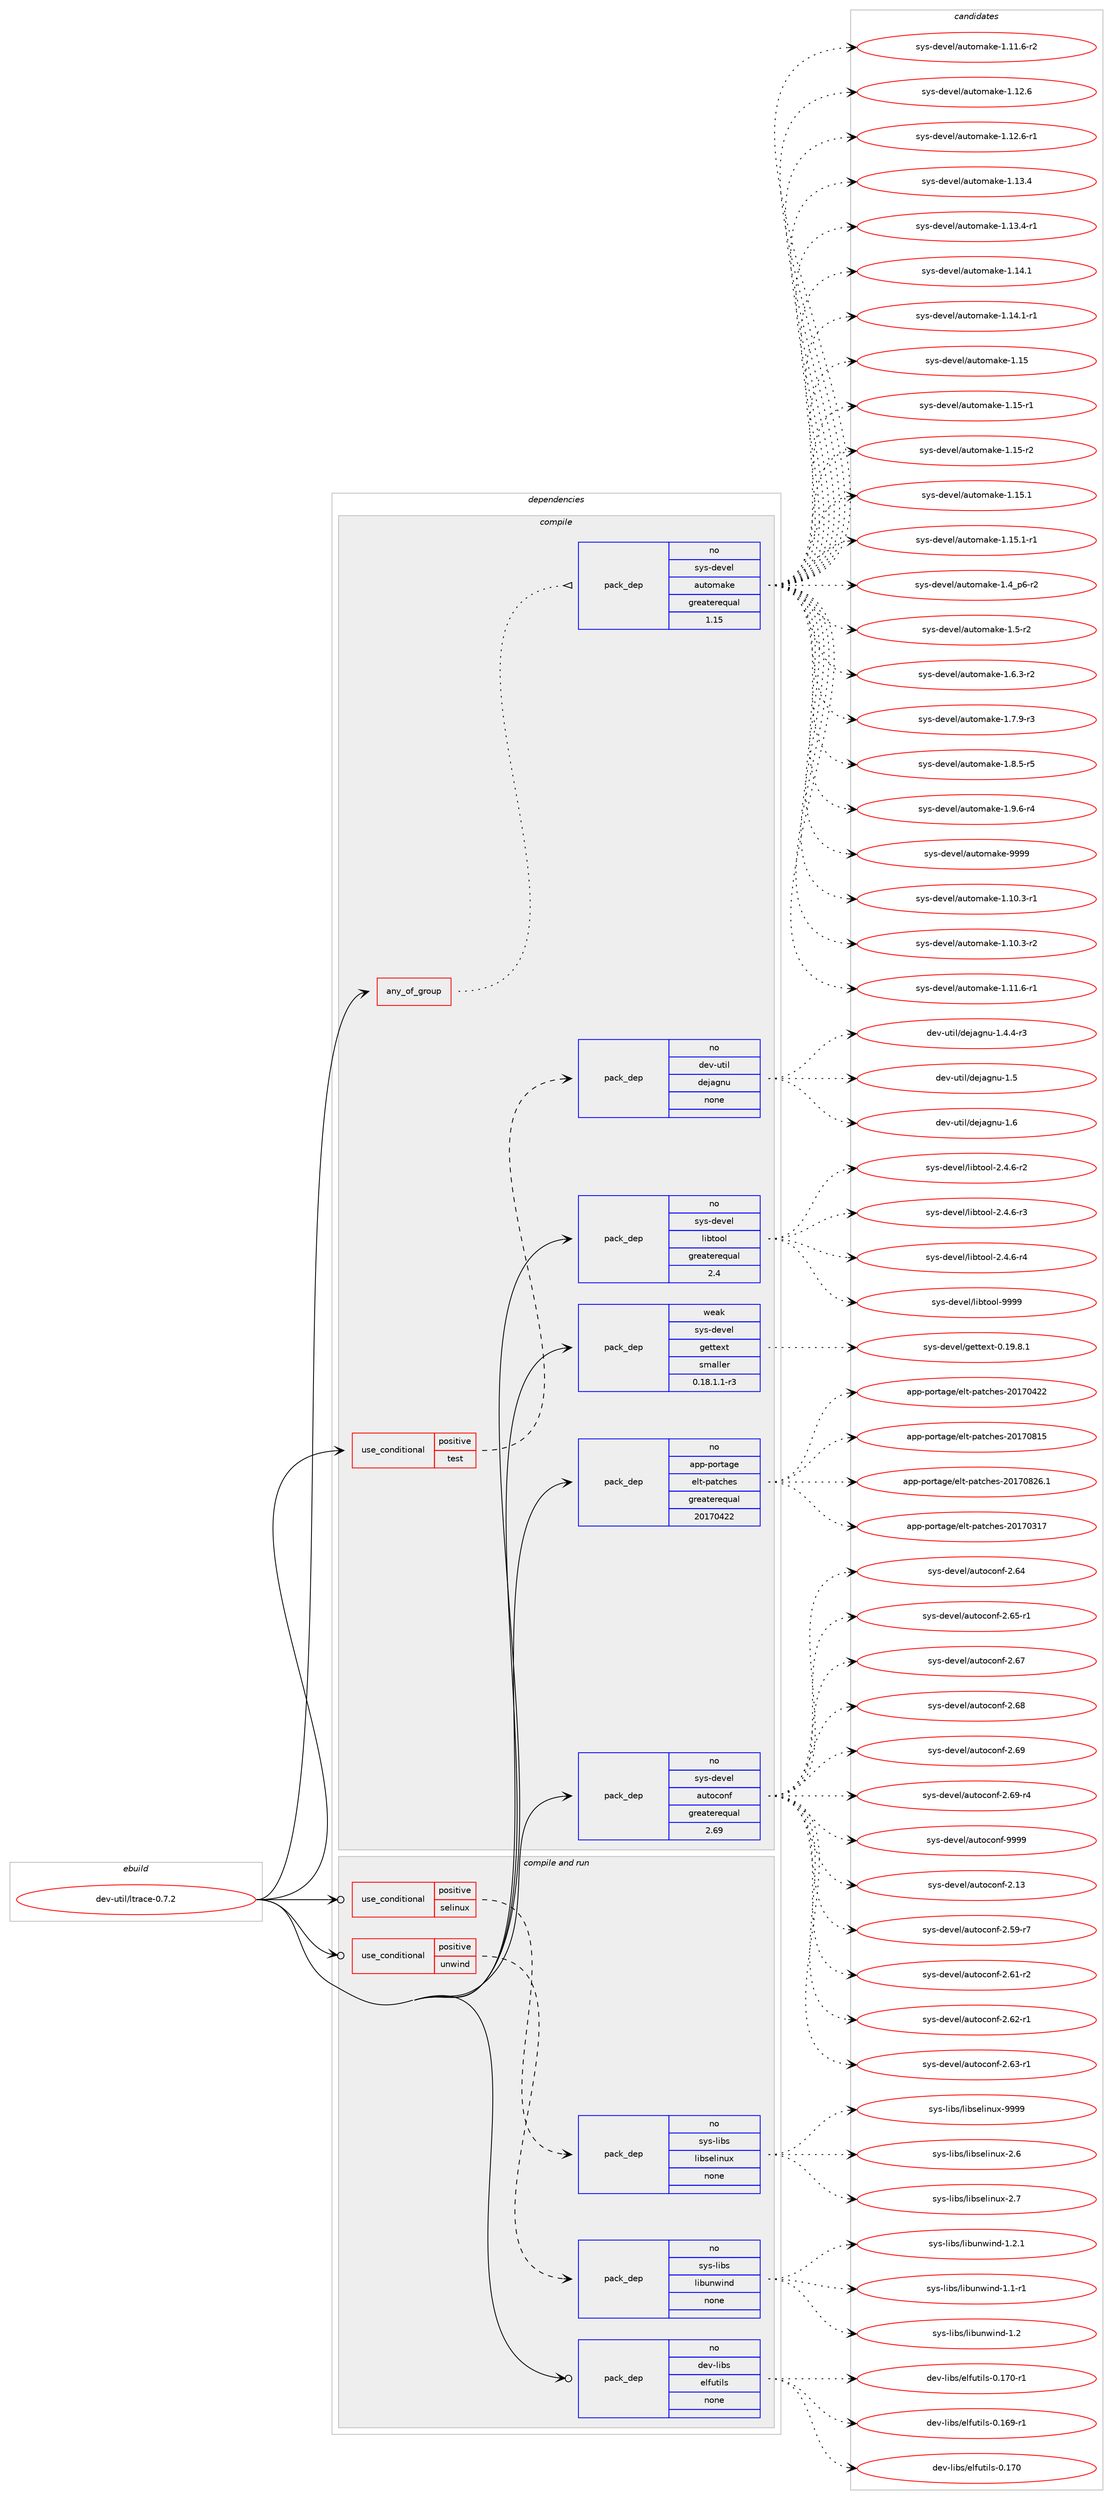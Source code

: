 digraph prolog {

# *************
# Graph options
# *************

newrank=true;
concentrate=true;
compound=true;
graph [rankdir=LR,fontname=Helvetica,fontsize=10,ranksep=1.5];#, ranksep=2.5, nodesep=0.2];
edge  [arrowhead=vee];
node  [fontname=Helvetica,fontsize=10];

# **********
# The ebuild
# **********

subgraph cluster_leftcol {
color=gray;
rank=same;
label=<<i>ebuild</i>>;
id [label="dev-util/ltrace-0.7.2", color=red, width=4, href="../dev-util/ltrace-0.7.2.svg"];
}

# ****************
# The dependencies
# ****************

subgraph cluster_midcol {
color=gray;
label=<<i>dependencies</i>>;
subgraph cluster_compile {
fillcolor="#eeeeee";
style=filled;
label=<<i>compile</i>>;
subgraph any4199 {
dependency286956 [label=<<TABLE BORDER="0" CELLBORDER="1" CELLSPACING="0" CELLPADDING="4"><TR><TD CELLPADDING="10">any_of_group</TD></TR></TABLE>>, shape=none, color=red];subgraph pack204295 {
dependency286957 [label=<<TABLE BORDER="0" CELLBORDER="1" CELLSPACING="0" CELLPADDING="4" WIDTH="220"><TR><TD ROWSPAN="6" CELLPADDING="30">pack_dep</TD></TR><TR><TD WIDTH="110">no</TD></TR><TR><TD>sys-devel</TD></TR><TR><TD>automake</TD></TR><TR><TD>greaterequal</TD></TR><TR><TD>1.15</TD></TR></TABLE>>, shape=none, color=blue];
}
dependency286956:e -> dependency286957:w [weight=20,style="dotted",arrowhead="oinv"];
}
id:e -> dependency286956:w [weight=20,style="solid",arrowhead="vee"];
subgraph cond78410 {
dependency286958 [label=<<TABLE BORDER="0" CELLBORDER="1" CELLSPACING="0" CELLPADDING="4"><TR><TD ROWSPAN="3" CELLPADDING="10">use_conditional</TD></TR><TR><TD>positive</TD></TR><TR><TD>test</TD></TR></TABLE>>, shape=none, color=red];
subgraph pack204296 {
dependency286959 [label=<<TABLE BORDER="0" CELLBORDER="1" CELLSPACING="0" CELLPADDING="4" WIDTH="220"><TR><TD ROWSPAN="6" CELLPADDING="30">pack_dep</TD></TR><TR><TD WIDTH="110">no</TD></TR><TR><TD>dev-util</TD></TR><TR><TD>dejagnu</TD></TR><TR><TD>none</TD></TR><TR><TD></TD></TR></TABLE>>, shape=none, color=blue];
}
dependency286958:e -> dependency286959:w [weight=20,style="dashed",arrowhead="vee"];
}
id:e -> dependency286958:w [weight=20,style="solid",arrowhead="vee"];
subgraph pack204297 {
dependency286960 [label=<<TABLE BORDER="0" CELLBORDER="1" CELLSPACING="0" CELLPADDING="4" WIDTH="220"><TR><TD ROWSPAN="6" CELLPADDING="30">pack_dep</TD></TR><TR><TD WIDTH="110">no</TD></TR><TR><TD>app-portage</TD></TR><TR><TD>elt-patches</TD></TR><TR><TD>greaterequal</TD></TR><TR><TD>20170422</TD></TR></TABLE>>, shape=none, color=blue];
}
id:e -> dependency286960:w [weight=20,style="solid",arrowhead="vee"];
subgraph pack204298 {
dependency286961 [label=<<TABLE BORDER="0" CELLBORDER="1" CELLSPACING="0" CELLPADDING="4" WIDTH="220"><TR><TD ROWSPAN="6" CELLPADDING="30">pack_dep</TD></TR><TR><TD WIDTH="110">no</TD></TR><TR><TD>sys-devel</TD></TR><TR><TD>autoconf</TD></TR><TR><TD>greaterequal</TD></TR><TR><TD>2.69</TD></TR></TABLE>>, shape=none, color=blue];
}
id:e -> dependency286961:w [weight=20,style="solid",arrowhead="vee"];
subgraph pack204299 {
dependency286962 [label=<<TABLE BORDER="0" CELLBORDER="1" CELLSPACING="0" CELLPADDING="4" WIDTH="220"><TR><TD ROWSPAN="6" CELLPADDING="30">pack_dep</TD></TR><TR><TD WIDTH="110">no</TD></TR><TR><TD>sys-devel</TD></TR><TR><TD>libtool</TD></TR><TR><TD>greaterequal</TD></TR><TR><TD>2.4</TD></TR></TABLE>>, shape=none, color=blue];
}
id:e -> dependency286962:w [weight=20,style="solid",arrowhead="vee"];
subgraph pack204300 {
dependency286963 [label=<<TABLE BORDER="0" CELLBORDER="1" CELLSPACING="0" CELLPADDING="4" WIDTH="220"><TR><TD ROWSPAN="6" CELLPADDING="30">pack_dep</TD></TR><TR><TD WIDTH="110">weak</TD></TR><TR><TD>sys-devel</TD></TR><TR><TD>gettext</TD></TR><TR><TD>smaller</TD></TR><TR><TD>0.18.1.1-r3</TD></TR></TABLE>>, shape=none, color=blue];
}
id:e -> dependency286963:w [weight=20,style="solid",arrowhead="vee"];
}
subgraph cluster_compileandrun {
fillcolor="#eeeeee";
style=filled;
label=<<i>compile and run</i>>;
subgraph cond78411 {
dependency286964 [label=<<TABLE BORDER="0" CELLBORDER="1" CELLSPACING="0" CELLPADDING="4"><TR><TD ROWSPAN="3" CELLPADDING="10">use_conditional</TD></TR><TR><TD>positive</TD></TR><TR><TD>selinux</TD></TR></TABLE>>, shape=none, color=red];
subgraph pack204301 {
dependency286965 [label=<<TABLE BORDER="0" CELLBORDER="1" CELLSPACING="0" CELLPADDING="4" WIDTH="220"><TR><TD ROWSPAN="6" CELLPADDING="30">pack_dep</TD></TR><TR><TD WIDTH="110">no</TD></TR><TR><TD>sys-libs</TD></TR><TR><TD>libselinux</TD></TR><TR><TD>none</TD></TR><TR><TD></TD></TR></TABLE>>, shape=none, color=blue];
}
dependency286964:e -> dependency286965:w [weight=20,style="dashed",arrowhead="vee"];
}
id:e -> dependency286964:w [weight=20,style="solid",arrowhead="odotvee"];
subgraph cond78412 {
dependency286966 [label=<<TABLE BORDER="0" CELLBORDER="1" CELLSPACING="0" CELLPADDING="4"><TR><TD ROWSPAN="3" CELLPADDING="10">use_conditional</TD></TR><TR><TD>positive</TD></TR><TR><TD>unwind</TD></TR></TABLE>>, shape=none, color=red];
subgraph pack204302 {
dependency286967 [label=<<TABLE BORDER="0" CELLBORDER="1" CELLSPACING="0" CELLPADDING="4" WIDTH="220"><TR><TD ROWSPAN="6" CELLPADDING="30">pack_dep</TD></TR><TR><TD WIDTH="110">no</TD></TR><TR><TD>sys-libs</TD></TR><TR><TD>libunwind</TD></TR><TR><TD>none</TD></TR><TR><TD></TD></TR></TABLE>>, shape=none, color=blue];
}
dependency286966:e -> dependency286967:w [weight=20,style="dashed",arrowhead="vee"];
}
id:e -> dependency286966:w [weight=20,style="solid",arrowhead="odotvee"];
subgraph pack204303 {
dependency286968 [label=<<TABLE BORDER="0" CELLBORDER="1" CELLSPACING="0" CELLPADDING="4" WIDTH="220"><TR><TD ROWSPAN="6" CELLPADDING="30">pack_dep</TD></TR><TR><TD WIDTH="110">no</TD></TR><TR><TD>dev-libs</TD></TR><TR><TD>elfutils</TD></TR><TR><TD>none</TD></TR><TR><TD></TD></TR></TABLE>>, shape=none, color=blue];
}
id:e -> dependency286968:w [weight=20,style="solid",arrowhead="odotvee"];
}
subgraph cluster_run {
fillcolor="#eeeeee";
style=filled;
label=<<i>run</i>>;
}
}

# **************
# The candidates
# **************

subgraph cluster_choices {
rank=same;
color=gray;
label=<<i>candidates</i>>;

subgraph choice204295 {
color=black;
nodesep=1;
choice11512111545100101118101108479711711611110997107101454946494846514511449 [label="sys-devel/automake-1.10.3-r1", color=red, width=4,href="../sys-devel/automake-1.10.3-r1.svg"];
choice11512111545100101118101108479711711611110997107101454946494846514511450 [label="sys-devel/automake-1.10.3-r2", color=red, width=4,href="../sys-devel/automake-1.10.3-r2.svg"];
choice11512111545100101118101108479711711611110997107101454946494946544511449 [label="sys-devel/automake-1.11.6-r1", color=red, width=4,href="../sys-devel/automake-1.11.6-r1.svg"];
choice11512111545100101118101108479711711611110997107101454946494946544511450 [label="sys-devel/automake-1.11.6-r2", color=red, width=4,href="../sys-devel/automake-1.11.6-r2.svg"];
choice1151211154510010111810110847971171161111099710710145494649504654 [label="sys-devel/automake-1.12.6", color=red, width=4,href="../sys-devel/automake-1.12.6.svg"];
choice11512111545100101118101108479711711611110997107101454946495046544511449 [label="sys-devel/automake-1.12.6-r1", color=red, width=4,href="../sys-devel/automake-1.12.6-r1.svg"];
choice1151211154510010111810110847971171161111099710710145494649514652 [label="sys-devel/automake-1.13.4", color=red, width=4,href="../sys-devel/automake-1.13.4.svg"];
choice11512111545100101118101108479711711611110997107101454946495146524511449 [label="sys-devel/automake-1.13.4-r1", color=red, width=4,href="../sys-devel/automake-1.13.4-r1.svg"];
choice1151211154510010111810110847971171161111099710710145494649524649 [label="sys-devel/automake-1.14.1", color=red, width=4,href="../sys-devel/automake-1.14.1.svg"];
choice11512111545100101118101108479711711611110997107101454946495246494511449 [label="sys-devel/automake-1.14.1-r1", color=red, width=4,href="../sys-devel/automake-1.14.1-r1.svg"];
choice115121115451001011181011084797117116111109971071014549464953 [label="sys-devel/automake-1.15", color=red, width=4,href="../sys-devel/automake-1.15.svg"];
choice1151211154510010111810110847971171161111099710710145494649534511449 [label="sys-devel/automake-1.15-r1", color=red, width=4,href="../sys-devel/automake-1.15-r1.svg"];
choice1151211154510010111810110847971171161111099710710145494649534511450 [label="sys-devel/automake-1.15-r2", color=red, width=4,href="../sys-devel/automake-1.15-r2.svg"];
choice1151211154510010111810110847971171161111099710710145494649534649 [label="sys-devel/automake-1.15.1", color=red, width=4,href="../sys-devel/automake-1.15.1.svg"];
choice11512111545100101118101108479711711611110997107101454946495346494511449 [label="sys-devel/automake-1.15.1-r1", color=red, width=4,href="../sys-devel/automake-1.15.1-r1.svg"];
choice115121115451001011181011084797117116111109971071014549465295112544511450 [label="sys-devel/automake-1.4_p6-r2", color=red, width=4,href="../sys-devel/automake-1.4_p6-r2.svg"];
choice11512111545100101118101108479711711611110997107101454946534511450 [label="sys-devel/automake-1.5-r2", color=red, width=4,href="../sys-devel/automake-1.5-r2.svg"];
choice115121115451001011181011084797117116111109971071014549465446514511450 [label="sys-devel/automake-1.6.3-r2", color=red, width=4,href="../sys-devel/automake-1.6.3-r2.svg"];
choice115121115451001011181011084797117116111109971071014549465546574511451 [label="sys-devel/automake-1.7.9-r3", color=red, width=4,href="../sys-devel/automake-1.7.9-r3.svg"];
choice115121115451001011181011084797117116111109971071014549465646534511453 [label="sys-devel/automake-1.8.5-r5", color=red, width=4,href="../sys-devel/automake-1.8.5-r5.svg"];
choice115121115451001011181011084797117116111109971071014549465746544511452 [label="sys-devel/automake-1.9.6-r4", color=red, width=4,href="../sys-devel/automake-1.9.6-r4.svg"];
choice115121115451001011181011084797117116111109971071014557575757 [label="sys-devel/automake-9999", color=red, width=4,href="../sys-devel/automake-9999.svg"];
dependency286957:e -> choice11512111545100101118101108479711711611110997107101454946494846514511449:w [style=dotted,weight="100"];
dependency286957:e -> choice11512111545100101118101108479711711611110997107101454946494846514511450:w [style=dotted,weight="100"];
dependency286957:e -> choice11512111545100101118101108479711711611110997107101454946494946544511449:w [style=dotted,weight="100"];
dependency286957:e -> choice11512111545100101118101108479711711611110997107101454946494946544511450:w [style=dotted,weight="100"];
dependency286957:e -> choice1151211154510010111810110847971171161111099710710145494649504654:w [style=dotted,weight="100"];
dependency286957:e -> choice11512111545100101118101108479711711611110997107101454946495046544511449:w [style=dotted,weight="100"];
dependency286957:e -> choice1151211154510010111810110847971171161111099710710145494649514652:w [style=dotted,weight="100"];
dependency286957:e -> choice11512111545100101118101108479711711611110997107101454946495146524511449:w [style=dotted,weight="100"];
dependency286957:e -> choice1151211154510010111810110847971171161111099710710145494649524649:w [style=dotted,weight="100"];
dependency286957:e -> choice11512111545100101118101108479711711611110997107101454946495246494511449:w [style=dotted,weight="100"];
dependency286957:e -> choice115121115451001011181011084797117116111109971071014549464953:w [style=dotted,weight="100"];
dependency286957:e -> choice1151211154510010111810110847971171161111099710710145494649534511449:w [style=dotted,weight="100"];
dependency286957:e -> choice1151211154510010111810110847971171161111099710710145494649534511450:w [style=dotted,weight="100"];
dependency286957:e -> choice1151211154510010111810110847971171161111099710710145494649534649:w [style=dotted,weight="100"];
dependency286957:e -> choice11512111545100101118101108479711711611110997107101454946495346494511449:w [style=dotted,weight="100"];
dependency286957:e -> choice115121115451001011181011084797117116111109971071014549465295112544511450:w [style=dotted,weight="100"];
dependency286957:e -> choice11512111545100101118101108479711711611110997107101454946534511450:w [style=dotted,weight="100"];
dependency286957:e -> choice115121115451001011181011084797117116111109971071014549465446514511450:w [style=dotted,weight="100"];
dependency286957:e -> choice115121115451001011181011084797117116111109971071014549465546574511451:w [style=dotted,weight="100"];
dependency286957:e -> choice115121115451001011181011084797117116111109971071014549465646534511453:w [style=dotted,weight="100"];
dependency286957:e -> choice115121115451001011181011084797117116111109971071014549465746544511452:w [style=dotted,weight="100"];
dependency286957:e -> choice115121115451001011181011084797117116111109971071014557575757:w [style=dotted,weight="100"];
}
subgraph choice204296 {
color=black;
nodesep=1;
choice1001011184511711610510847100101106971031101174549465246524511451 [label="dev-util/dejagnu-1.4.4-r3", color=red, width=4,href="../dev-util/dejagnu-1.4.4-r3.svg"];
choice10010111845117116105108471001011069710311011745494653 [label="dev-util/dejagnu-1.5", color=red, width=4,href="../dev-util/dejagnu-1.5.svg"];
choice10010111845117116105108471001011069710311011745494654 [label="dev-util/dejagnu-1.6", color=red, width=4,href="../dev-util/dejagnu-1.6.svg"];
dependency286959:e -> choice1001011184511711610510847100101106971031101174549465246524511451:w [style=dotted,weight="100"];
dependency286959:e -> choice10010111845117116105108471001011069710311011745494653:w [style=dotted,weight="100"];
dependency286959:e -> choice10010111845117116105108471001011069710311011745494654:w [style=dotted,weight="100"];
}
subgraph choice204297 {
color=black;
nodesep=1;
choice97112112451121111141169710310147101108116451129711699104101115455048495548514955 [label="app-portage/elt-patches-20170317", color=red, width=4,href="../app-portage/elt-patches-20170317.svg"];
choice97112112451121111141169710310147101108116451129711699104101115455048495548525050 [label="app-portage/elt-patches-20170422", color=red, width=4,href="../app-portage/elt-patches-20170422.svg"];
choice97112112451121111141169710310147101108116451129711699104101115455048495548564953 [label="app-portage/elt-patches-20170815", color=red, width=4,href="../app-portage/elt-patches-20170815.svg"];
choice971121124511211111411697103101471011081164511297116991041011154550484955485650544649 [label="app-portage/elt-patches-20170826.1", color=red, width=4,href="../app-portage/elt-patches-20170826.1.svg"];
dependency286960:e -> choice97112112451121111141169710310147101108116451129711699104101115455048495548514955:w [style=dotted,weight="100"];
dependency286960:e -> choice97112112451121111141169710310147101108116451129711699104101115455048495548525050:w [style=dotted,weight="100"];
dependency286960:e -> choice97112112451121111141169710310147101108116451129711699104101115455048495548564953:w [style=dotted,weight="100"];
dependency286960:e -> choice971121124511211111411697103101471011081164511297116991041011154550484955485650544649:w [style=dotted,weight="100"];
}
subgraph choice204298 {
color=black;
nodesep=1;
choice115121115451001011181011084797117116111991111101024550464951 [label="sys-devel/autoconf-2.13", color=red, width=4,href="../sys-devel/autoconf-2.13.svg"];
choice1151211154510010111810110847971171161119911111010245504653574511455 [label="sys-devel/autoconf-2.59-r7", color=red, width=4,href="../sys-devel/autoconf-2.59-r7.svg"];
choice1151211154510010111810110847971171161119911111010245504654494511450 [label="sys-devel/autoconf-2.61-r2", color=red, width=4,href="../sys-devel/autoconf-2.61-r2.svg"];
choice1151211154510010111810110847971171161119911111010245504654504511449 [label="sys-devel/autoconf-2.62-r1", color=red, width=4,href="../sys-devel/autoconf-2.62-r1.svg"];
choice1151211154510010111810110847971171161119911111010245504654514511449 [label="sys-devel/autoconf-2.63-r1", color=red, width=4,href="../sys-devel/autoconf-2.63-r1.svg"];
choice115121115451001011181011084797117116111991111101024550465452 [label="sys-devel/autoconf-2.64", color=red, width=4,href="../sys-devel/autoconf-2.64.svg"];
choice1151211154510010111810110847971171161119911111010245504654534511449 [label="sys-devel/autoconf-2.65-r1", color=red, width=4,href="../sys-devel/autoconf-2.65-r1.svg"];
choice115121115451001011181011084797117116111991111101024550465455 [label="sys-devel/autoconf-2.67", color=red, width=4,href="../sys-devel/autoconf-2.67.svg"];
choice115121115451001011181011084797117116111991111101024550465456 [label="sys-devel/autoconf-2.68", color=red, width=4,href="../sys-devel/autoconf-2.68.svg"];
choice115121115451001011181011084797117116111991111101024550465457 [label="sys-devel/autoconf-2.69", color=red, width=4,href="../sys-devel/autoconf-2.69.svg"];
choice1151211154510010111810110847971171161119911111010245504654574511452 [label="sys-devel/autoconf-2.69-r4", color=red, width=4,href="../sys-devel/autoconf-2.69-r4.svg"];
choice115121115451001011181011084797117116111991111101024557575757 [label="sys-devel/autoconf-9999", color=red, width=4,href="../sys-devel/autoconf-9999.svg"];
dependency286961:e -> choice115121115451001011181011084797117116111991111101024550464951:w [style=dotted,weight="100"];
dependency286961:e -> choice1151211154510010111810110847971171161119911111010245504653574511455:w [style=dotted,weight="100"];
dependency286961:e -> choice1151211154510010111810110847971171161119911111010245504654494511450:w [style=dotted,weight="100"];
dependency286961:e -> choice1151211154510010111810110847971171161119911111010245504654504511449:w [style=dotted,weight="100"];
dependency286961:e -> choice1151211154510010111810110847971171161119911111010245504654514511449:w [style=dotted,weight="100"];
dependency286961:e -> choice115121115451001011181011084797117116111991111101024550465452:w [style=dotted,weight="100"];
dependency286961:e -> choice1151211154510010111810110847971171161119911111010245504654534511449:w [style=dotted,weight="100"];
dependency286961:e -> choice115121115451001011181011084797117116111991111101024550465455:w [style=dotted,weight="100"];
dependency286961:e -> choice115121115451001011181011084797117116111991111101024550465456:w [style=dotted,weight="100"];
dependency286961:e -> choice115121115451001011181011084797117116111991111101024550465457:w [style=dotted,weight="100"];
dependency286961:e -> choice1151211154510010111810110847971171161119911111010245504654574511452:w [style=dotted,weight="100"];
dependency286961:e -> choice115121115451001011181011084797117116111991111101024557575757:w [style=dotted,weight="100"];
}
subgraph choice204299 {
color=black;
nodesep=1;
choice1151211154510010111810110847108105981161111111084550465246544511450 [label="sys-devel/libtool-2.4.6-r2", color=red, width=4,href="../sys-devel/libtool-2.4.6-r2.svg"];
choice1151211154510010111810110847108105981161111111084550465246544511451 [label="sys-devel/libtool-2.4.6-r3", color=red, width=4,href="../sys-devel/libtool-2.4.6-r3.svg"];
choice1151211154510010111810110847108105981161111111084550465246544511452 [label="sys-devel/libtool-2.4.6-r4", color=red, width=4,href="../sys-devel/libtool-2.4.6-r4.svg"];
choice1151211154510010111810110847108105981161111111084557575757 [label="sys-devel/libtool-9999", color=red, width=4,href="../sys-devel/libtool-9999.svg"];
dependency286962:e -> choice1151211154510010111810110847108105981161111111084550465246544511450:w [style=dotted,weight="100"];
dependency286962:e -> choice1151211154510010111810110847108105981161111111084550465246544511451:w [style=dotted,weight="100"];
dependency286962:e -> choice1151211154510010111810110847108105981161111111084550465246544511452:w [style=dotted,weight="100"];
dependency286962:e -> choice1151211154510010111810110847108105981161111111084557575757:w [style=dotted,weight="100"];
}
subgraph choice204300 {
color=black;
nodesep=1;
choice1151211154510010111810110847103101116116101120116454846495746564649 [label="sys-devel/gettext-0.19.8.1", color=red, width=4,href="../sys-devel/gettext-0.19.8.1.svg"];
dependency286963:e -> choice1151211154510010111810110847103101116116101120116454846495746564649:w [style=dotted,weight="100"];
}
subgraph choice204301 {
color=black;
nodesep=1;
choice1151211154510810598115471081059811510110810511011712045504654 [label="sys-libs/libselinux-2.6", color=red, width=4,href="../sys-libs/libselinux-2.6.svg"];
choice1151211154510810598115471081059811510110810511011712045504655 [label="sys-libs/libselinux-2.7", color=red, width=4,href="../sys-libs/libselinux-2.7.svg"];
choice115121115451081059811547108105981151011081051101171204557575757 [label="sys-libs/libselinux-9999", color=red, width=4,href="../sys-libs/libselinux-9999.svg"];
dependency286965:e -> choice1151211154510810598115471081059811510110810511011712045504654:w [style=dotted,weight="100"];
dependency286965:e -> choice1151211154510810598115471081059811510110810511011712045504655:w [style=dotted,weight="100"];
dependency286965:e -> choice115121115451081059811547108105981151011081051101171204557575757:w [style=dotted,weight="100"];
}
subgraph choice204302 {
color=black;
nodesep=1;
choice11512111545108105981154710810598117110119105110100454946494511449 [label="sys-libs/libunwind-1.1-r1", color=red, width=4,href="../sys-libs/libunwind-1.1-r1.svg"];
choice1151211154510810598115471081059811711011910511010045494650 [label="sys-libs/libunwind-1.2", color=red, width=4,href="../sys-libs/libunwind-1.2.svg"];
choice11512111545108105981154710810598117110119105110100454946504649 [label="sys-libs/libunwind-1.2.1", color=red, width=4,href="../sys-libs/libunwind-1.2.1.svg"];
dependency286967:e -> choice11512111545108105981154710810598117110119105110100454946494511449:w [style=dotted,weight="100"];
dependency286967:e -> choice1151211154510810598115471081059811711011910511010045494650:w [style=dotted,weight="100"];
dependency286967:e -> choice11512111545108105981154710810598117110119105110100454946504649:w [style=dotted,weight="100"];
}
subgraph choice204303 {
color=black;
nodesep=1;
choice1001011184510810598115471011081021171161051081154548464954574511449 [label="dev-libs/elfutils-0.169-r1", color=red, width=4,href="../dev-libs/elfutils-0.169-r1.svg"];
choice100101118451081059811547101108102117116105108115454846495548 [label="dev-libs/elfutils-0.170", color=red, width=4,href="../dev-libs/elfutils-0.170.svg"];
choice1001011184510810598115471011081021171161051081154548464955484511449 [label="dev-libs/elfutils-0.170-r1", color=red, width=4,href="../dev-libs/elfutils-0.170-r1.svg"];
dependency286968:e -> choice1001011184510810598115471011081021171161051081154548464954574511449:w [style=dotted,weight="100"];
dependency286968:e -> choice100101118451081059811547101108102117116105108115454846495548:w [style=dotted,weight="100"];
dependency286968:e -> choice1001011184510810598115471011081021171161051081154548464955484511449:w [style=dotted,weight="100"];
}
}

}
